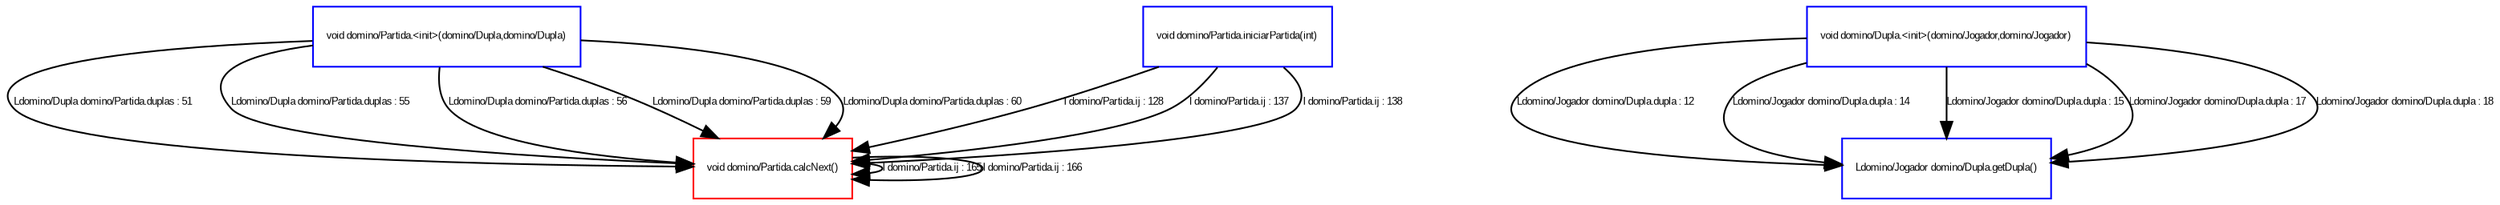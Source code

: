 digraph "DirectedGraph" {
 graph [concentrate = true];
 center=true;
 fontsize=6;
 node [ color=blue,shape="box"fontsize=6,fontcolor=black,fontname=Arial];
 edge [ color=black,fontsize=6,fontcolor=black,fontname=Arial];
"void domino/Partida.calcNext()"[color="red", fontsize="6", fontname="Arial"];
"void domino/Dupla.<init>(domino/Jogador,domino/Jogador)" -> "Ldomino/Jogador domino/Dupla.getDupla()" [label="Ldomino/Jogador domino/Dupla.dupla : 12" ]
"void domino/Dupla.<init>(domino/Jogador,domino/Jogador)" -> "Ldomino/Jogador domino/Dupla.getDupla()" [label="Ldomino/Jogador domino/Dupla.dupla : 14" ]
"void domino/Dupla.<init>(domino/Jogador,domino/Jogador)" -> "Ldomino/Jogador domino/Dupla.getDupla()" [label="Ldomino/Jogador domino/Dupla.dupla : 15" ]
"void domino/Dupla.<init>(domino/Jogador,domino/Jogador)" -> "Ldomino/Jogador domino/Dupla.getDupla()" [label="Ldomino/Jogador domino/Dupla.dupla : 17" ]
"void domino/Dupla.<init>(domino/Jogador,domino/Jogador)" -> "Ldomino/Jogador domino/Dupla.getDupla()" [label="Ldomino/Jogador domino/Dupla.dupla : 18" ]
"void domino/Partida.<init>(domino/Dupla,domino/Dupla)" -> "void domino/Partida.calcNext()" [label="Ldomino/Dupla domino/Partida.duplas : 51" ]
"void domino/Partida.<init>(domino/Dupla,domino/Dupla)" -> "void domino/Partida.calcNext()" [label="Ldomino/Dupla domino/Partida.duplas : 55" ]
"void domino/Partida.<init>(domino/Dupla,domino/Dupla)" -> "void domino/Partida.calcNext()" [label="Ldomino/Dupla domino/Partida.duplas : 56" ]
"void domino/Partida.<init>(domino/Dupla,domino/Dupla)" -> "void domino/Partida.calcNext()" [label="Ldomino/Dupla domino/Partida.duplas : 59" ]
"void domino/Partida.<init>(domino/Dupla,domino/Dupla)" -> "void domino/Partida.calcNext()" [label="Ldomino/Dupla domino/Partida.duplas : 60" ]
"void domino/Partida.calcNext()" -> "void domino/Partida.calcNext()" [label="I domino/Partida.ij : 165" ]
"void domino/Partida.calcNext()" -> "void domino/Partida.calcNext()" [label="I domino/Partida.ij : 166" ]
"void domino/Partida.iniciarPartida(int)" -> "void domino/Partida.calcNext()" [label="I domino/Partida.ij : 128" ]
"void domino/Partida.iniciarPartida(int)" -> "void domino/Partida.calcNext()" [label="I domino/Partida.ij : 137" ]
"void domino/Partida.iniciarPartida(int)" -> "void domino/Partida.calcNext()" [label="I domino/Partida.ij : 138" ]
}

